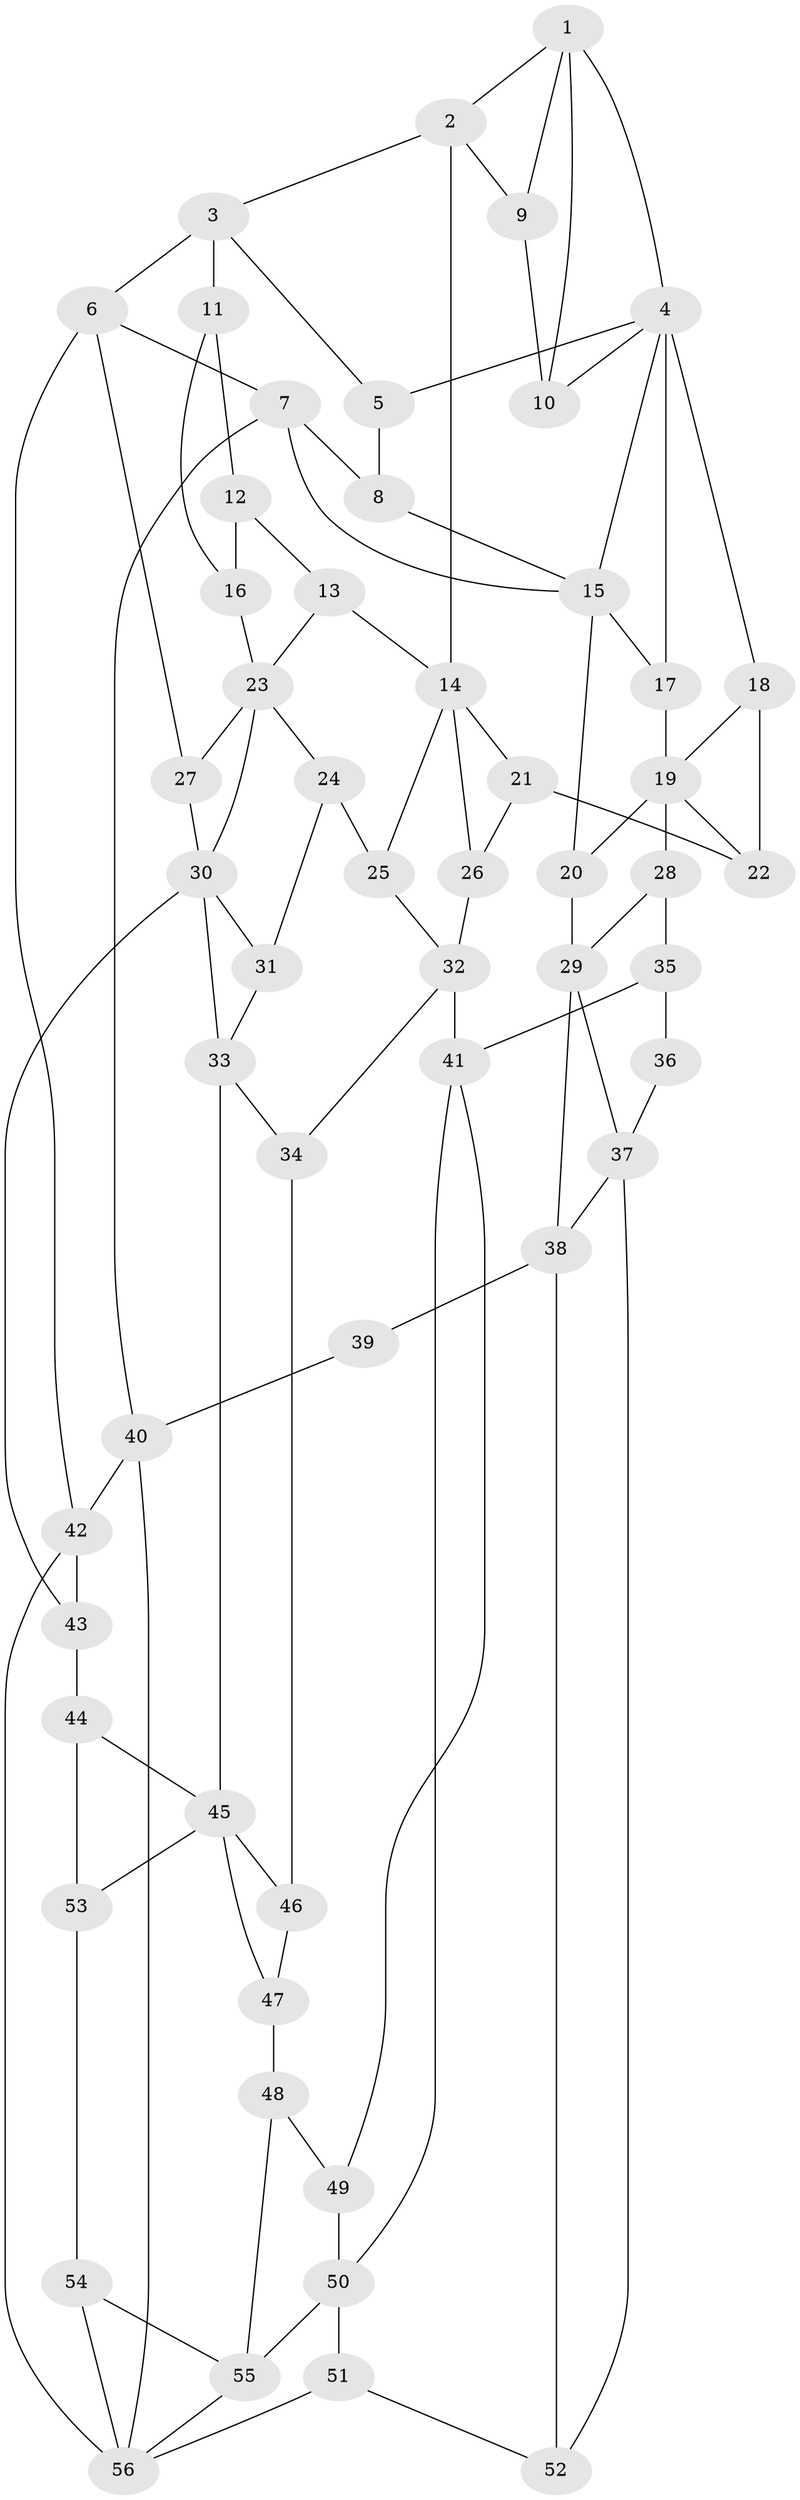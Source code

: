 // original degree distribution, {3: 0.017857142857142856, 5: 0.5357142857142857, 4: 0.23214285714285715, 6: 0.21428571428571427}
// Generated by graph-tools (version 1.1) at 2025/54/03/04/25 22:54:43]
// undirected, 56 vertices, 99 edges
graph export_dot {
  node [color=gray90,style=filled];
  1;
  2;
  3;
  4;
  5;
  6;
  7;
  8;
  9;
  10;
  11;
  12;
  13;
  14;
  15;
  16;
  17;
  18;
  19;
  20;
  21;
  22;
  23;
  24;
  25;
  26;
  27;
  28;
  29;
  30;
  31;
  32;
  33;
  34;
  35;
  36;
  37;
  38;
  39;
  40;
  41;
  42;
  43;
  44;
  45;
  46;
  47;
  48;
  49;
  50;
  51;
  52;
  53;
  54;
  55;
  56;
  1 -- 2 [weight=1.0];
  1 -- 4 [weight=1.0];
  1 -- 9 [weight=1.0];
  1 -- 10 [weight=1.0];
  2 -- 3 [weight=1.0];
  2 -- 9 [weight=1.0];
  2 -- 14 [weight=2.0];
  3 -- 5 [weight=1.0];
  3 -- 6 [weight=1.0];
  3 -- 11 [weight=2.0];
  4 -- 5 [weight=1.0];
  4 -- 10 [weight=1.0];
  4 -- 15 [weight=1.0];
  4 -- 17 [weight=1.0];
  4 -- 18 [weight=1.0];
  5 -- 8 [weight=1.0];
  6 -- 7 [weight=1.0];
  6 -- 27 [weight=1.0];
  6 -- 42 [weight=1.0];
  7 -- 8 [weight=1.0];
  7 -- 15 [weight=1.0];
  7 -- 40 [weight=1.0];
  8 -- 15 [weight=1.0];
  9 -- 10 [weight=1.0];
  11 -- 12 [weight=1.0];
  11 -- 16 [weight=1.0];
  12 -- 13 [weight=1.0];
  12 -- 16 [weight=1.0];
  13 -- 14 [weight=1.0];
  13 -- 23 [weight=1.0];
  14 -- 21 [weight=1.0];
  14 -- 25 [weight=1.0];
  14 -- 26 [weight=1.0];
  15 -- 17 [weight=1.0];
  15 -- 20 [weight=2.0];
  16 -- 23 [weight=1.0];
  17 -- 19 [weight=2.0];
  18 -- 19 [weight=1.0];
  18 -- 22 [weight=1.0];
  19 -- 20 [weight=1.0];
  19 -- 22 [weight=1.0];
  19 -- 28 [weight=1.0];
  20 -- 29 [weight=2.0];
  21 -- 22 [weight=1.0];
  21 -- 26 [weight=1.0];
  23 -- 24 [weight=1.0];
  23 -- 27 [weight=1.0];
  23 -- 30 [weight=1.0];
  24 -- 25 [weight=1.0];
  24 -- 31 [weight=1.0];
  25 -- 32 [weight=1.0];
  26 -- 32 [weight=1.0];
  27 -- 30 [weight=1.0];
  28 -- 29 [weight=1.0];
  28 -- 35 [weight=1.0];
  29 -- 37 [weight=1.0];
  29 -- 38 [weight=1.0];
  30 -- 31 [weight=2.0];
  30 -- 33 [weight=1.0];
  30 -- 43 [weight=1.0];
  31 -- 33 [weight=1.0];
  32 -- 34 [weight=1.0];
  32 -- 41 [weight=2.0];
  33 -- 34 [weight=1.0];
  33 -- 45 [weight=2.0];
  34 -- 46 [weight=1.0];
  35 -- 36 [weight=1.0];
  35 -- 41 [weight=1.0];
  36 -- 37 [weight=2.0];
  37 -- 38 [weight=2.0];
  37 -- 52 [weight=1.0];
  38 -- 39 [weight=2.0];
  38 -- 52 [weight=1.0];
  39 -- 40 [weight=1.0];
  40 -- 42 [weight=1.0];
  40 -- 56 [weight=1.0];
  41 -- 49 [weight=1.0];
  41 -- 50 [weight=1.0];
  42 -- 43 [weight=1.0];
  42 -- 56 [weight=1.0];
  43 -- 44 [weight=1.0];
  44 -- 45 [weight=1.0];
  44 -- 53 [weight=1.0];
  45 -- 46 [weight=1.0];
  45 -- 47 [weight=1.0];
  45 -- 53 [weight=1.0];
  46 -- 47 [weight=1.0];
  47 -- 48 [weight=1.0];
  48 -- 49 [weight=1.0];
  48 -- 55 [weight=1.0];
  49 -- 50 [weight=1.0];
  50 -- 51 [weight=2.0];
  50 -- 55 [weight=2.0];
  51 -- 52 [weight=1.0];
  51 -- 56 [weight=1.0];
  53 -- 54 [weight=1.0];
  54 -- 55 [weight=1.0];
  54 -- 56 [weight=2.0];
  55 -- 56 [weight=1.0];
}
